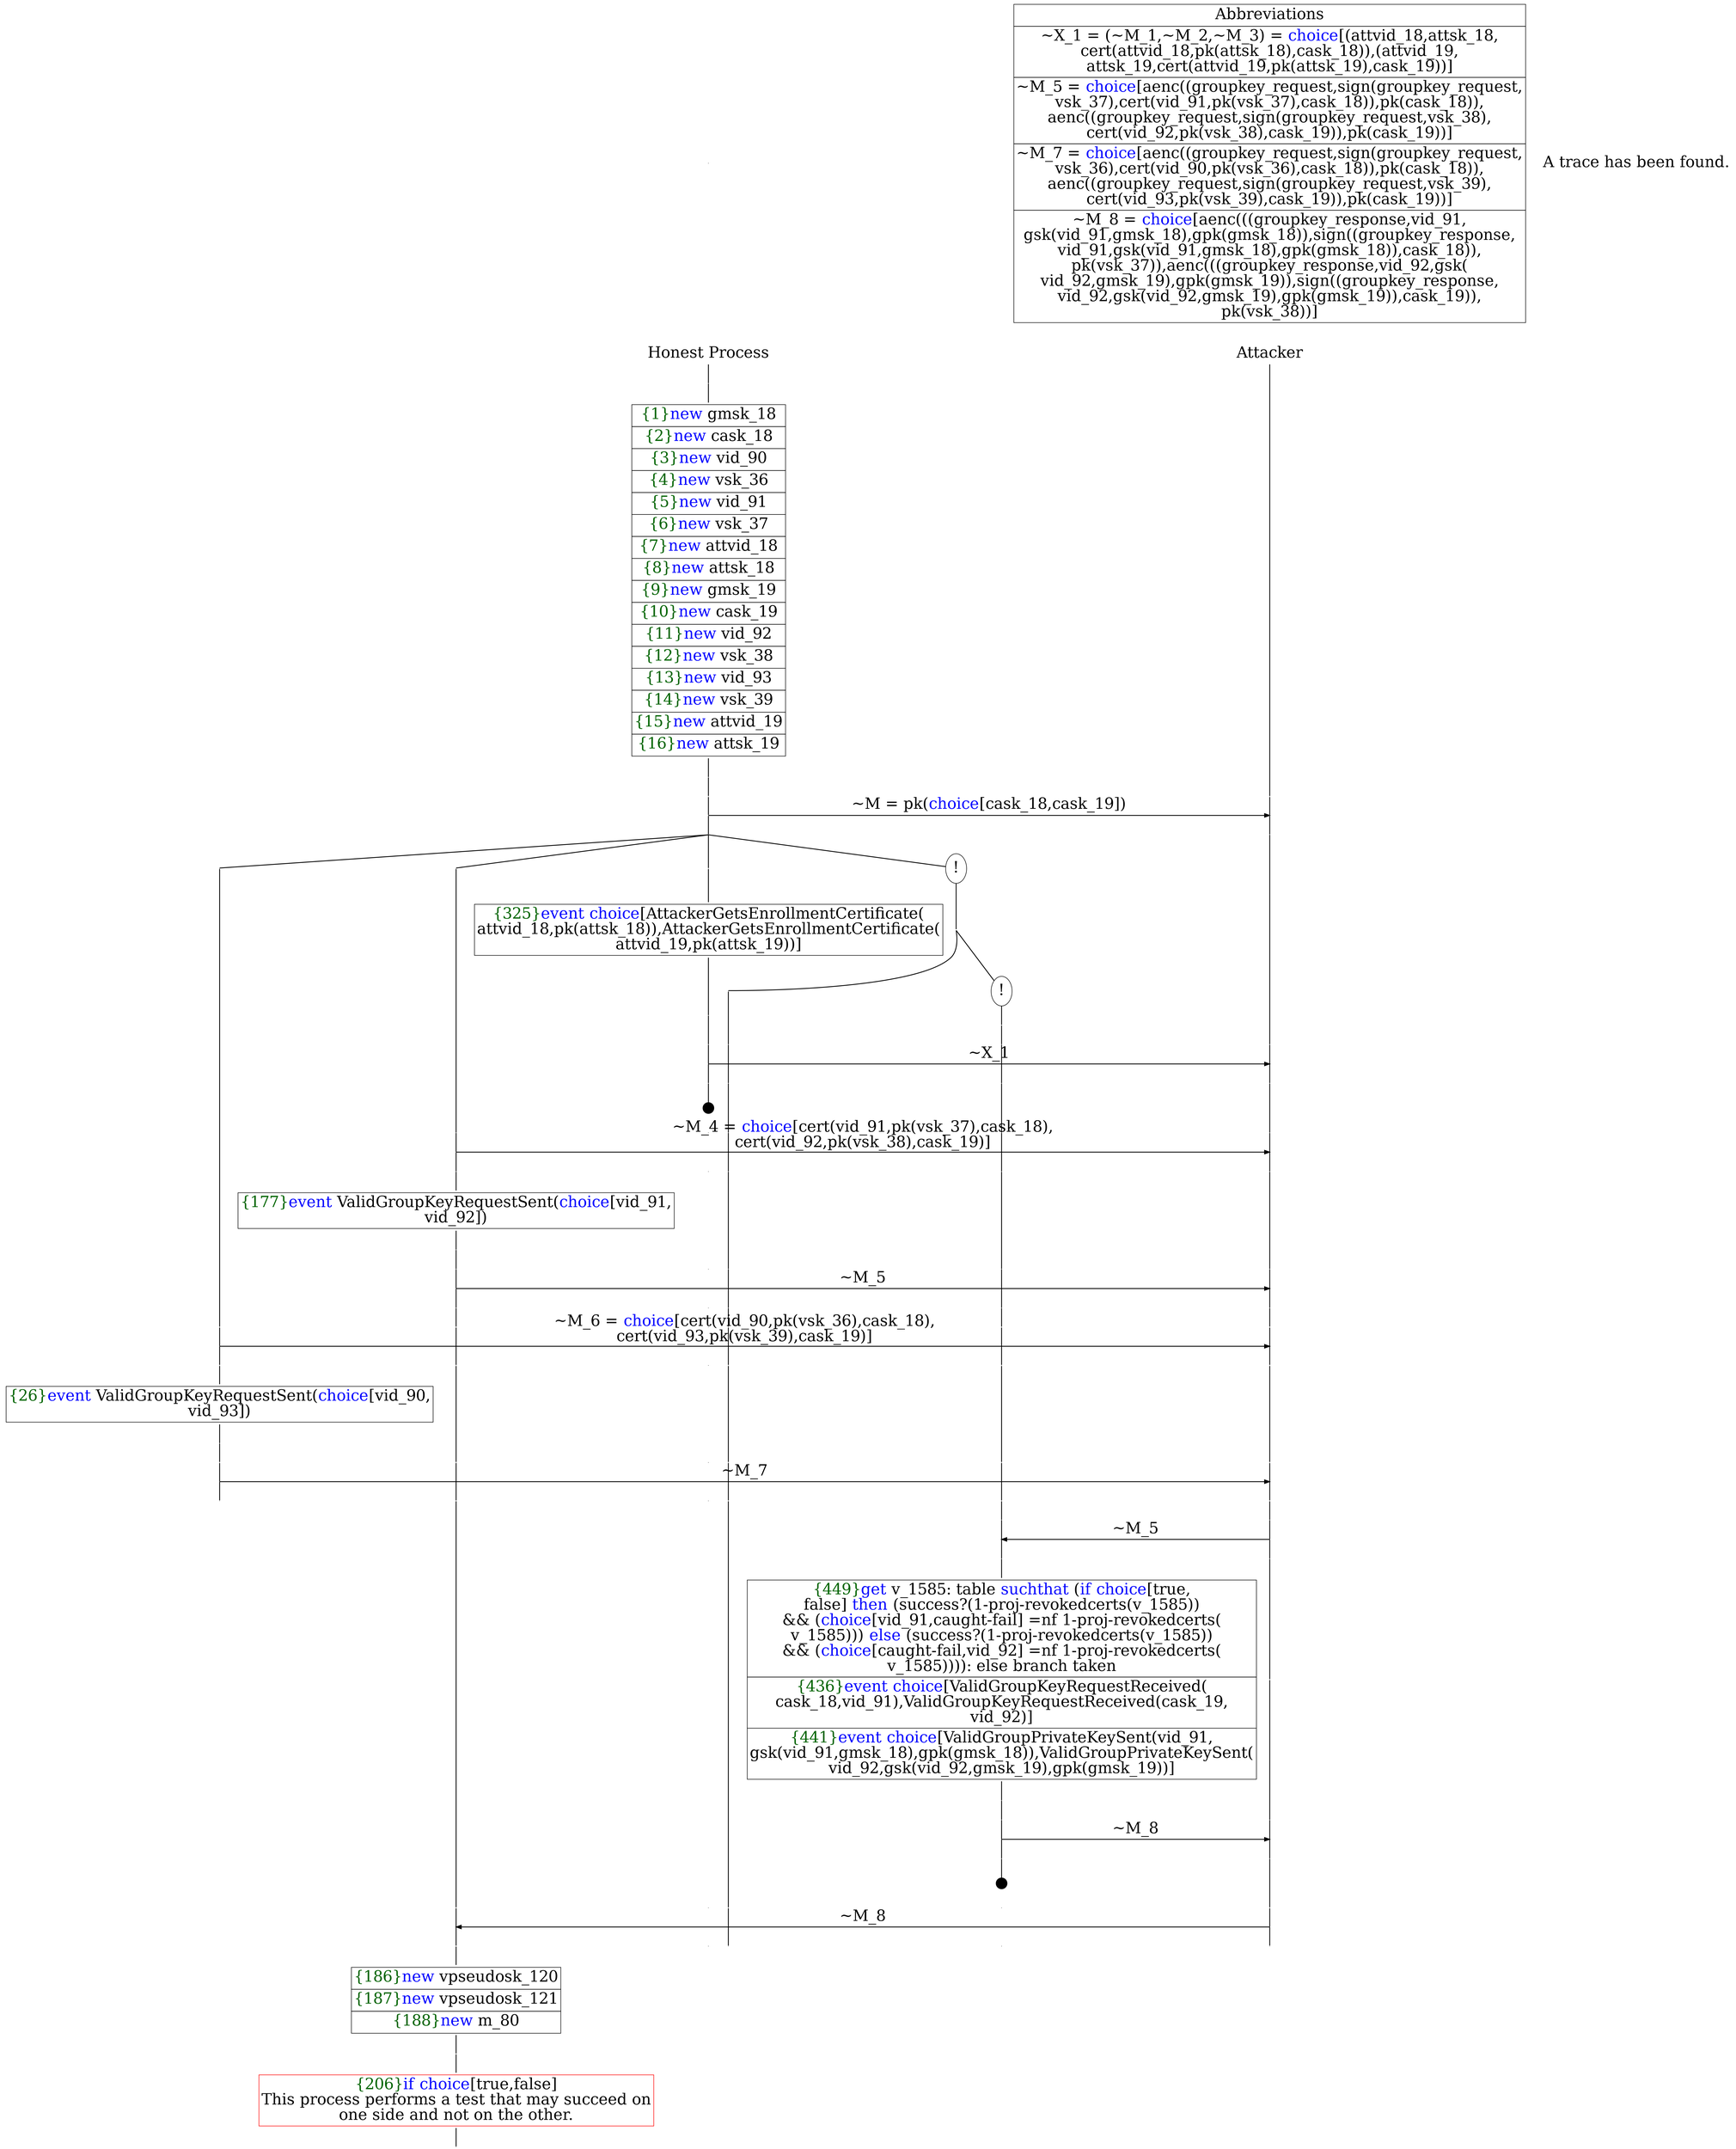 digraph {
graph [ordering = out]
edge [arrowhead = none, penwidth = 1.6, fontsize = 30]
node [shape = point, width = 0, height = 0, fontsize = 30]
Trace<br/>
[label = <A trace has been found.<br/>
>, shape = plaintext]
P0__0 [label = "Honest Process", shape = plaintext]
P__0 [label = "Attacker", shape = plaintext]
Trace -> P0__0 [label = "", style = invisible, weight = 100]{rank = same; P0__0 P__0}
P0__0 -> P0__1 [label = <>, weight = 100]
P0__1 -> P0__2 [label = <>, weight = 100]
P0__2 [shape = plaintext, label = <<TABLE BORDER="0" CELLBORDER="1" CELLSPACING="0" CELLPADDING="4"> <TR><TD><FONT COLOR="darkgreen">{1}</FONT><FONT COLOR="blue">new </FONT>gmsk_18</TD></TR><TR><TD><FONT COLOR="darkgreen">{2}</FONT><FONT COLOR="blue">new </FONT>cask_18</TD></TR><TR><TD><FONT COLOR="darkgreen">{3}</FONT><FONT COLOR="blue">new </FONT>vid_90</TD></TR><TR><TD><FONT COLOR="darkgreen">{4}</FONT><FONT COLOR="blue">new </FONT>vsk_36</TD></TR><TR><TD><FONT COLOR="darkgreen">{5}</FONT><FONT COLOR="blue">new </FONT>vid_91</TD></TR><TR><TD><FONT COLOR="darkgreen">{6}</FONT><FONT COLOR="blue">new </FONT>vsk_37</TD></TR><TR><TD><FONT COLOR="darkgreen">{7}</FONT><FONT COLOR="blue">new </FONT>attvid_18</TD></TR><TR><TD><FONT COLOR="darkgreen">{8}</FONT><FONT COLOR="blue">new </FONT>attsk_18</TD></TR><TR><TD><FONT COLOR="darkgreen">{9}</FONT><FONT COLOR="blue">new </FONT>gmsk_19</TD></TR><TR><TD><FONT COLOR="darkgreen">{10}</FONT><FONT COLOR="blue">new </FONT>cask_19</TD></TR><TR><TD><FONT COLOR="darkgreen">{11}</FONT><FONT COLOR="blue">new </FONT>vid_92</TD></TR><TR><TD><FONT COLOR="darkgreen">{12}</FONT><FONT COLOR="blue">new </FONT>vsk_38</TD></TR><TR><TD><FONT COLOR="darkgreen">{13}</FONT><FONT COLOR="blue">new </FONT>vid_93</TD></TR><TR><TD><FONT COLOR="darkgreen">{14}</FONT><FONT COLOR="blue">new </FONT>vsk_39</TD></TR><TR><TD><FONT COLOR="darkgreen">{15}</FONT><FONT COLOR="blue">new </FONT>attvid_19</TD></TR><TR><TD><FONT COLOR="darkgreen">{16}</FONT><FONT COLOR="blue">new </FONT>attsk_19</TD></TR></TABLE>>]
P0__2 -> P0__3 [label = <>, weight = 100]
P0__3 -> P0__4 [label = <>, weight = 100]
P__0 -> P__1 [label = <>, weight = 100]
{rank = same; P__1 P0__4}
P0__4 -> P0__5 [label = <>, weight = 100]
P__1 -> P__2 [label = <>, weight = 100]
{rank = same; P__2 P0__5}
P0__5 -> P__2 [label = <~M = pk(<FONT COLOR="blue">choice</FONT>[cask_18,cask_19])>, arrowhead = normal]
P0__5 -> P0__6 [label = <>, weight = 100]
P__2 -> P__3 [label = <>, weight = 100]
{rank = same; P__3 P0__6}
/*RPar */
P0__6 -> P0_3__6 [label = <>]
P0__6 -> P0_2__6 [label = <>]
P0__6 -> P0_1__6 [label = <>]
P0__6 -> P0_0__6 [label = <>]
P0__6 [label = "", fixedsize = false, width = 0, height = 0, shape = none]
{rank = same; P0_0__6 P0_1__6 P0_2__6 P0_3__6}
P0_0__6 [label = "!", shape = ellipse]
P0_0_0__6 [label = "", fixedsize = false, width = 0, height = 0, shape = none]
P0_0__6 -> P0_0_0__6 [label = <>, weight = 100]
/*RPar */
P0_0_0__6 -> P0_0_0_1__6 [label = <>]
P0_0_0__6 -> P0_0_0_0__6 [label = <>]
P0_0_0__6 [label = "", fixedsize = false, width = 0, height = 0, shape = none]
{rank = same; P0_0_0_0__6 P0_0_0_1__6}
P0_0_0_0__6 [label = "!", shape = ellipse]
P0_0_0_0_0__6 [label = "", fixedsize = false, width = 0, height = 0, shape = none]
P0_0_0_0__6 -> P0_0_0_0_0__6 [label = <>, weight = 100]
P0_1__6 -> P0_1__7 [label = <>, weight = 100]
P0_1__7 [shape = plaintext, label = <<TABLE BORDER="0" CELLBORDER="1" CELLSPACING="0" CELLPADDING="4"> <TR><TD><FONT COLOR="darkgreen">{325}</FONT><FONT COLOR="blue">event</FONT> <FONT COLOR="blue">choice</FONT>[AttackerGetsEnrollmentCertificate(<br/>
attvid_18,pk(attsk_18)),AttackerGetsEnrollmentCertificate(<br/>
attvid_19,pk(attsk_19))]</TD></TR></TABLE>>]
P0_1__7 -> P0_1__8 [label = <>, weight = 100]
P0_1__8 -> P0_1__9 [label = <>, weight = 100]
P0_0_0_1__6 -> P0_0_0_1__7 [label = <>, weight = 100]
P0_0_0_0_0__6 -> P0_0_0_0_0__7 [label = <>, weight = 100]
P__3 -> P__4 [label = <>, weight = 100]
{rank = same; P__4 P0_0_0_0_0__7 P0_0_0_1__7 P0_1__9}
P0_1__9 -> P0_1__10 [label = <>, weight = 100]
P__4 -> P__5 [label = <>, weight = 100]
{rank = same; P__5 P0_1__10}
P0_1__10 -> P__5 [label = <~X_1>, arrowhead = normal]
P0_1__10 -> P0_1__11 [label = <>, weight = 100]
P0_0_0_1__7 -> P0_0_0_1__8 [label = <>, weight = 100]
P0_0_0_0_0__7 -> P0_0_0_0_0__8 [label = <>, weight = 100]
P__5 -> P__6 [label = <>, weight = 100]
{rank = same; P__6 P0_0_0_0_0__8 P0_0_0_1__8 P0_1__11}
P0_1__12 [label = "", width = 0.3, height = 0.3]
P0_1__11 -> P0_1__12 [label = <>, weight = 100]
P0_2__6 -> P0_2__7 [label = <>, weight = 100]
P0_1__13 [label = "", style = invisible]
P0_1__12 -> P0_1__13 [label = <>, weight = 100, style = invisible]
P0_0_0_1__8 -> P0_0_0_1__9 [label = <>, weight = 100]
P0_0_0_0_0__8 -> P0_0_0_0_0__9 [label = <>, weight = 100]
P__6 -> P__7 [label = <>, weight = 100]
{rank = same; P__7 P0_0_0_0_0__9 P0_0_0_1__9 P0_1__13 P0_2__7}
P0_2__7 -> P0_2__8 [label = <>, weight = 100]
P__7 -> P__8 [label = <>, weight = 100]
{rank = same; P__8 P0_2__8}
P0_2__8 -> P__8 [label = <~M_4 = <FONT COLOR="blue">choice</FONT>[cert(vid_91,pk(vsk_37),cask_18),<br/>
cert(vid_92,pk(vsk_38),cask_19)]>, arrowhead = normal]
P0_2__8 -> P0_2__9 [label = <>, weight = 100]
P0_1__14 [label = "", style = invisible]
P0_1__13 -> P0_1__14 [label = <>, weight = 100, style = invisible]
P0_0_0_1__9 -> P0_0_0_1__10 [label = <>, weight = 100]
P0_0_0_0_0__9 -> P0_0_0_0_0__10 [label = <>, weight = 100]
P__8 -> P__9 [label = <>, weight = 100]
{rank = same; P__9 P0_0_0_0_0__10 P0_0_0_1__10 P0_1__14 P0_2__9}
P0_2__9 -> P0_2__10 [label = <>, weight = 100]
P0_2__10 [shape = plaintext, label = <<TABLE BORDER="0" CELLBORDER="1" CELLSPACING="0" CELLPADDING="4"> <TR><TD><FONT COLOR="darkgreen">{177}</FONT><FONT COLOR="blue">event</FONT> ValidGroupKeyRequestSent(<FONT COLOR="blue">choice</FONT>[vid_91,<br/>
vid_92])</TD></TR></TABLE>>]
P0_2__10 -> P0_2__11 [label = <>, weight = 100]
P0_2__11 -> P0_2__12 [label = <>, weight = 100]
P0_1__15 [label = "", style = invisible]
P0_1__14 -> P0_1__15 [label = <>, weight = 100, style = invisible]
P0_0_0_1__10 -> P0_0_0_1__11 [label = <>, weight = 100]
P0_0_0_0_0__10 -> P0_0_0_0_0__11 [label = <>, weight = 100]
P__9 -> P__10 [label = <>, weight = 100]
{rank = same; P__10 P0_0_0_0_0__11 P0_0_0_1__11 P0_1__15 P0_2__12}
P0_2__12 -> P0_2__13 [label = <>, weight = 100]
P__10 -> P__11 [label = <>, weight = 100]
{rank = same; P__11 P0_2__13}
P0_2__13 -> P__11 [label = <~M_5>, arrowhead = normal]
P0_2__13 -> P0_2__14 [label = <>, weight = 100]
P0_1__16 [label = "", style = invisible]
P0_1__15 -> P0_1__16 [label = <>, weight = 100, style = invisible]
P0_0_0_1__11 -> P0_0_0_1__12 [label = <>, weight = 100]
P0_0_0_0_0__11 -> P0_0_0_0_0__12 [label = <>, weight = 100]
P__11 -> P__12 [label = <>, weight = 100]
{rank = same; P__12 P0_0_0_0_0__12 P0_0_0_1__12 P0_1__16 P0_2__14}
P0_3__6 -> P0_3__7 [label = <>, weight = 100]
P0_2__14 -> P0_2__15 [label = <>, weight = 100]
P0_1__17 [label = "", style = invisible]
P0_1__16 -> P0_1__17 [label = <>, weight = 100, style = invisible]
P0_0_0_1__12 -> P0_0_0_1__13 [label = <>, weight = 100]
P0_0_0_0_0__12 -> P0_0_0_0_0__13 [label = <>, weight = 100]
P__12 -> P__13 [label = <>, weight = 100]
{rank = same; P__13 P0_0_0_0_0__13 P0_0_0_1__13 P0_1__17 P0_2__15 P0_3__7}
P0_3__7 -> P0_3__8 [label = <>, weight = 100]
P__13 -> P__14 [label = <>, weight = 100]
{rank = same; P__14 P0_3__8}
P0_3__8 -> P__14 [label = <~M_6 = <FONT COLOR="blue">choice</FONT>[cert(vid_90,pk(vsk_36),cask_18),<br/>
cert(vid_93,pk(vsk_39),cask_19)]>, arrowhead = normal]
P0_3__8 -> P0_3__9 [label = <>, weight = 100]
P0_2__15 -> P0_2__16 [label = <>, weight = 100]
P0_1__18 [label = "", style = invisible]
P0_1__17 -> P0_1__18 [label = <>, weight = 100, style = invisible]
P0_0_0_1__13 -> P0_0_0_1__14 [label = <>, weight = 100]
P0_0_0_0_0__13 -> P0_0_0_0_0__14 [label = <>, weight = 100]
P__14 -> P__15 [label = <>, weight = 100]
{rank = same; P__15 P0_0_0_0_0__14 P0_0_0_1__14 P0_1__18 P0_2__16 P0_3__9}
P0_3__9 -> P0_3__10 [label = <>, weight = 100]
P0_3__10 [shape = plaintext, label = <<TABLE BORDER="0" CELLBORDER="1" CELLSPACING="0" CELLPADDING="4"> <TR><TD><FONT COLOR="darkgreen">{26}</FONT><FONT COLOR="blue">event</FONT> ValidGroupKeyRequestSent(<FONT COLOR="blue">choice</FONT>[vid_90,<br/>
vid_93])</TD></TR></TABLE>>]
P0_3__10 -> P0_3__11 [label = <>, weight = 100]
P0_3__11 -> P0_3__12 [label = <>, weight = 100]
P0_2__16 -> P0_2__17 [label = <>, weight = 100]
P0_1__19 [label = "", style = invisible]
P0_1__18 -> P0_1__19 [label = <>, weight = 100, style = invisible]
P0_0_0_1__14 -> P0_0_0_1__15 [label = <>, weight = 100]
P0_0_0_0_0__14 -> P0_0_0_0_0__15 [label = <>, weight = 100]
P__15 -> P__16 [label = <>, weight = 100]
{rank = same; P__16 P0_0_0_0_0__15 P0_0_0_1__15 P0_1__19 P0_2__17 P0_3__12}
P0_3__12 -> P0_3__13 [label = <>, weight = 100]
P__16 -> P__17 [label = <>, weight = 100]
{rank = same; P__17 P0_3__13}
P0_3__13 -> P__17 [label = <~M_7>, arrowhead = normal]
P0_3__13 -> P0_3__14 [label = <>, weight = 100]
P0_2__17 -> P0_2__18 [label = <>, weight = 100]
P0_1__20 [label = "", style = invisible]
P0_1__19 -> P0_1__20 [label = <>, weight = 100, style = invisible]
P0_0_0_1__15 -> P0_0_0_1__16 [label = <>, weight = 100]
P0_0_0_0_0__15 -> P0_0_0_0_0__16 [label = <>, weight = 100]
P__17 -> P__18 [label = <>, weight = 100]
{rank = same; P__18 P0_0_0_0_0__16 P0_0_0_1__16 P0_1__20 P0_2__18 P0_3__14}
P0_0_0_0_0__16 -> P0_0_0_0_0__17 [label = <>, weight = 100]
P__18 -> P__19 [label = <>, weight = 100]
{rank = same; P__19 P0_0_0_0_0__17}
P0_0_0_0_0__17 -> P0_0_0_0_0__18 [label = <>, weight = 100]
P__19 -> P__20 [label = <>, weight = 100]
{rank = same; P__20 P0_0_0_0_0__18}
P0_0_0_0_0__18 -> P__20 [label = <~M_5>, dir = back, arrowhead = normal]
P0_0_0_0_0__18 -> P0_0_0_0_0__19 [label = <>, weight = 100]
P__20 -> P__21 [label = <>, weight = 100]
{rank = same; P__21 P0_0_0_0_0__19}
P0_0_0_0_0__19 -> P0_0_0_0_0__20 [label = <>, weight = 100]
P0_0_0_0_0__20 [shape = plaintext, label = <<TABLE BORDER="0" CELLBORDER="1" CELLSPACING="0" CELLPADDING="4"> <TR><TD><FONT COLOR="darkgreen">{449}</FONT><FONT COLOR="blue">get</FONT> v_1585: table <FONT COLOR="blue">suchthat</FONT> (<FONT COLOR="blue">if</FONT> <FONT COLOR="blue">choice</FONT>[true,<br/>
false] <FONT COLOR="blue">then</FONT> (success?(1-proj-revokedcerts(v_1585))<br/>
&amp;&amp; (<FONT COLOR="blue">choice</FONT>[vid_91,caught-fail] =nf 1-proj-revokedcerts(<br/>
v_1585))) <FONT COLOR="blue">else</FONT> (success?(1-proj-revokedcerts(v_1585))<br/>
&amp;&amp; (<FONT COLOR="blue">choice</FONT>[caught-fail,vid_92] =nf 1-proj-revokedcerts(<br/>
v_1585)))): else branch taken</TD></TR><TR><TD><FONT COLOR="darkgreen">{436}</FONT><FONT COLOR="blue">event</FONT> <FONT COLOR="blue">choice</FONT>[ValidGroupKeyRequestReceived(<br/>
cask_18,vid_91),ValidGroupKeyRequestReceived(cask_19,<br/>
vid_92)]</TD></TR><TR><TD><FONT COLOR="darkgreen">{441}</FONT><FONT COLOR="blue">event</FONT> <FONT COLOR="blue">choice</FONT>[ValidGroupPrivateKeySent(vid_91,<br/>
gsk(vid_91,gmsk_18),gpk(gmsk_18)),ValidGroupPrivateKeySent(<br/>
vid_92,gsk(vid_92,gmsk_19),gpk(gmsk_19))]</TD></TR></TABLE>>]
P0_0_0_0_0__20 -> P0_0_0_0_0__21 [label = <>, weight = 100]
P__21 -> P__22 [label = <>, weight = 100]
{rank = same; P__22 P0_0_0_0_0__20}
P0_0_0_0_0__21 -> P0_0_0_0_0__22 [label = <>, weight = 100]
P__22 -> P__23 [label = <>, weight = 100]
{rank = same; P__23 P0_0_0_0_0__22}
P0_0_0_0_0__22 -> P0_0_0_0_0__23 [label = <>, weight = 100]
P__23 -> P__24 [label = <>, weight = 100]
{rank = same; P__24 P0_0_0_0_0__23}
P0_0_0_0_0__23 -> P__24 [label = <~M_8>, arrowhead = normal]
P0_0_0_0_0__23 -> P0_0_0_0_0__24 [label = <>, weight = 100]
P__24 -> P__25 [label = <>, weight = 100]
{rank = same; P__25 P0_0_0_0_0__24}
P0_0_0_0_0__25 [label = "", width = 0.3, height = 0.3]
P0_0_0_0_0__24 -> P0_0_0_0_0__25 [label = <>, weight = 100]
P0_2__18 -> P0_2__19 [label = <>, weight = 100]
P0_1__21 [label = "", style = invisible]
P0_1__20 -> P0_1__21 [label = <>, weight = 100, style = invisible]
P0_0_0_1__16 -> P0_0_0_1__17 [label = <>, weight = 100]
P0_0_0_0_0__26 [label = "", style = invisible]
P0_0_0_0_0__25 -> P0_0_0_0_0__26 [label = <>, weight = 100, style = invisible]
P__25 -> P__26 [label = <>, weight = 100]
{rank = same; P__26 P0_0_0_0_0__26 P0_0_0_1__17 P0_1__21 P0_2__19}
P0_2__19 -> P0_2__20 [label = <>, weight = 100]
P__26 -> P__27 [label = <>, weight = 100]
{rank = same; P__27 P0_2__20}
P0_2__20 -> P__27 [label = <~M_8>, dir = back, arrowhead = normal]
P0_2__20 -> P0_2__21 [label = <>, weight = 100]
P0_1__22 [label = "", style = invisible]
P0_1__21 -> P0_1__22 [label = <>, weight = 100, style = invisible]
P0_0_0_1__17 -> P0_0_0_1__18 [label = <>, weight = 100]
P0_0_0_0_0__27 [label = "", style = invisible]
P0_0_0_0_0__26 -> P0_0_0_0_0__27 [label = <>, weight = 100, style = invisible]
P__27 -> P__28 [label = <>, weight = 100]
{rank = same; P__28 P0_0_0_0_0__27 P0_0_0_1__18 P0_1__22 P0_2__21}
P0_2__21 -> P0_2__22 [label = <>, weight = 100]
P0_2__22 [shape = plaintext, label = <<TABLE BORDER="0" CELLBORDER="1" CELLSPACING="0" CELLPADDING="4"> <TR><TD><FONT COLOR="darkgreen">{186}</FONT><FONT COLOR="blue">new </FONT>vpseudosk_120</TD></TR><TR><TD><FONT COLOR="darkgreen">{187}</FONT><FONT COLOR="blue">new </FONT>vpseudosk_121</TD></TR><TR><TD><FONT COLOR="darkgreen">{188}</FONT><FONT COLOR="blue">new </FONT>m_80</TD></TR></TABLE>>]
P0_2__22 -> P0_2__23 [label = <>, weight = 100]
P0_2__23 -> P0_2__24 [label = <>, weight = 100]
P0_2__24 [color = red, shape = plaintext, label = <<TABLE BORDER="0" CELLBORDER="1" CELLSPACING="0" CELLPADDING="4"> <TR><TD><FONT COLOR="darkgreen">{206}</FONT><FONT COLOR="blue">if</FONT> <FONT COLOR="blue">choice</FONT>[true,false]<br/>
This process performs a test that may succeed on<br/>
one side and not on the other.</TD></TR></TABLE>>]
P0_2__24 -> P0_2__25 [label = <>, weight = 100]
Abbrev [shape = plaintext, label = <<TABLE BORDER="0" CELLBORDER="1" CELLSPACING="0" CELLPADDING="4"><TR> <TD> Abbreviations </TD></TR><TR><TD>~X_1 = (~M_1,~M_2,~M_3) = <FONT COLOR="blue">choice</FONT>[(attvid_18,attsk_18,<br/>
cert(attvid_18,pk(attsk_18),cask_18)),(attvid_19,<br/>
attsk_19,cert(attvid_19,pk(attsk_19),cask_19))]</TD></TR><TR><TD>~M_5 = <FONT COLOR="blue">choice</FONT>[aenc((groupkey_request,sign(groupkey_request,<br/>
vsk_37),cert(vid_91,pk(vsk_37),cask_18)),pk(cask_18)),<br/>
aenc((groupkey_request,sign(groupkey_request,vsk_38),<br/>
cert(vid_92,pk(vsk_38),cask_19)),pk(cask_19))]</TD></TR><TR><TD>~M_7 = <FONT COLOR="blue">choice</FONT>[aenc((groupkey_request,sign(groupkey_request,<br/>
vsk_36),cert(vid_90,pk(vsk_36),cask_18)),pk(cask_18)),<br/>
aenc((groupkey_request,sign(groupkey_request,vsk_39),<br/>
cert(vid_93,pk(vsk_39),cask_19)),pk(cask_19))]</TD></TR><TR><TD>~M_8 = <FONT COLOR="blue">choice</FONT>[aenc(((groupkey_response,vid_91,<br/>
gsk(vid_91,gmsk_18),gpk(gmsk_18)),sign((groupkey_response,<br/>
vid_91,gsk(vid_91,gmsk_18),gpk(gmsk_18)),cask_18)),<br/>
pk(vsk_37)),aenc(((groupkey_response,vid_92,gsk(<br/>
vid_92,gmsk_19),gpk(gmsk_19)),sign((groupkey_response,<br/>
vid_92,gsk(vid_92,gmsk_19),gpk(gmsk_19)),cask_19)),<br/>
pk(vsk_38))]</TD></TR></TABLE>>]Abbrev -> P__0 [style = invisible, weight =100]}
